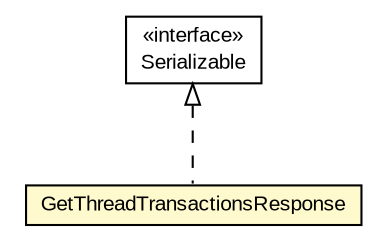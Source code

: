 #!/usr/local/bin/dot
#
# Class diagram 
# Generated by UMLGraph version R5_6-24-gf6e263 (http://www.umlgraph.org/)
#

digraph G {
	edge [fontname="arial",fontsize=10,labelfontname="arial",labelfontsize=10];
	node [fontname="arial",fontsize=10,shape=plaintext];
	nodesep=0.25;
	ranksep=0.5;
	// org.miloss.fgsms.services.interfaces.dataaccessservice.GetThreadTransactionsResponse
	c654895 [label=<<table title="org.miloss.fgsms.services.interfaces.dataaccessservice.GetThreadTransactionsResponse" border="0" cellborder="1" cellspacing="0" cellpadding="2" port="p" bgcolor="lemonChiffon" href="./GetThreadTransactionsResponse.html">
		<tr><td><table border="0" cellspacing="0" cellpadding="1">
<tr><td align="center" balign="center"> GetThreadTransactionsResponse </td></tr>
		</table></td></tr>
		</table>>, URL="./GetThreadTransactionsResponse.html", fontname="arial", fontcolor="black", fontsize=10.0];
	//org.miloss.fgsms.services.interfaces.dataaccessservice.GetThreadTransactionsResponse implements java.io.Serializable
	c655815:p -> c654895:p [dir=back,arrowtail=empty,style=dashed];
	// java.io.Serializable
	c655815 [label=<<table title="java.io.Serializable" border="0" cellborder="1" cellspacing="0" cellpadding="2" port="p" href="http://java.sun.com/j2se/1.4.2/docs/api/java/io/Serializable.html">
		<tr><td><table border="0" cellspacing="0" cellpadding="1">
<tr><td align="center" balign="center"> &#171;interface&#187; </td></tr>
<tr><td align="center" balign="center"> Serializable </td></tr>
		</table></td></tr>
		</table>>, URL="http://java.sun.com/j2se/1.4.2/docs/api/java/io/Serializable.html", fontname="arial", fontcolor="black", fontsize=10.0];
}

